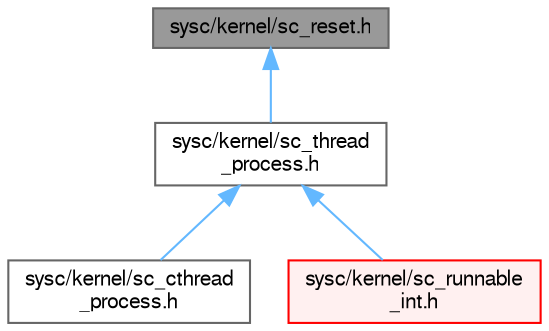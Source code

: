 digraph "sysc/kernel/sc_reset.h"
{
 // LATEX_PDF_SIZE
  bgcolor="transparent";
  edge [fontname=FreeSans,fontsize=10,labelfontname=FreeSans,labelfontsize=10];
  node [fontname=FreeSans,fontsize=10,shape=box,height=0.2,width=0.4];
  Node1 [id="Node000001",label="sysc/kernel/sc_reset.h",height=0.2,width=0.4,color="gray40", fillcolor="grey60", style="filled", fontcolor="black",tooltip=" "];
  Node1 -> Node2 [id="edge1_Node000001_Node000002",dir="back",color="steelblue1",style="solid",tooltip=" "];
  Node2 [id="Node000002",label="sysc/kernel/sc_thread\l_process.h",height=0.2,width=0.4,color="grey40", fillcolor="white", style="filled",URL="$a00356.html",tooltip=" "];
  Node2 -> Node3 [id="edge2_Node000002_Node000003",dir="back",color="steelblue1",style="solid",tooltip=" "];
  Node3 [id="Node000003",label="sysc/kernel/sc_cthread\l_process.h",height=0.2,width=0.4,color="grey40", fillcolor="white", style="filled",URL="$a00413.html",tooltip=" "];
  Node2 -> Node4 [id="edge3_Node000002_Node000004",dir="back",color="steelblue1",style="solid",tooltip=" "];
  Node4 [id="Node000004",label="sysc/kernel/sc_runnable\l_int.h",height=0.2,width=0.4,color="red", fillcolor="#FFF0F0", style="filled",URL="$a00416.html",tooltip=" "];
}
